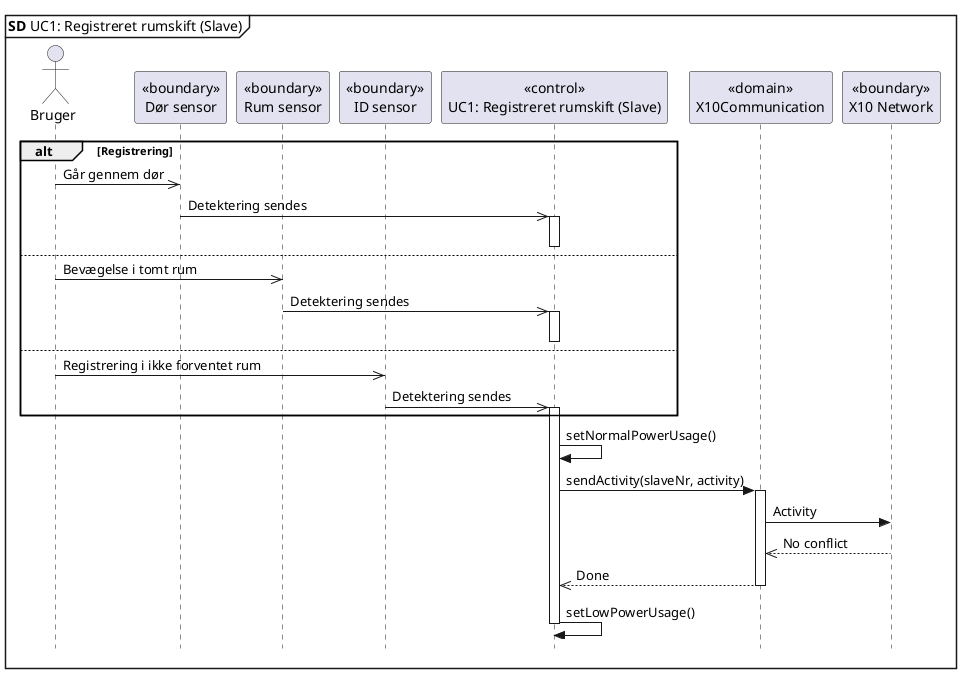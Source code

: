 @startuml UC1 SD Slave
skinparam style strictuml

mainframe **SD** UC1: Registreret rumskift (Slave)

actor Bruger as bruger
participant "<<boundary>>\nDør sensor" as dør
participant "<<boundary>>\nRum sensor" as rum
participant "<<boundary>>\nID sensor" as ID
participant "<<control>>\nUC1: Registreret rumskift (Slave)" as slave
participant "<<domain>>\nX10Communication" as X10
participant "<<boundary>>\nX10 Network" as X10Net

alt Registrering
bruger ->> dør : Går gennem dør
dør ->> slave : Detektering sendes
activate slave
else
deactivate slave
bruger ->> rum : Bevægelse i tomt rum
rum ->> slave : Detektering sendes
activate slave
else
deactivate slave
bruger ->> ID : Registrering i ikke forventet rum
ID ->> slave : Detektering sendes
activate slave
end
slave -> slave : setNormalPowerUsage()
slave -> X10 : sendActivity(slaveNr, activity)
activate X10
X10 -> X10Net : Activity
X10 <<-- X10Net : No conflict
slave <<-- X10 : Done
deactivate X10
slave -> slave : setLowPowerUsage()
deactivate slave
@enduml
